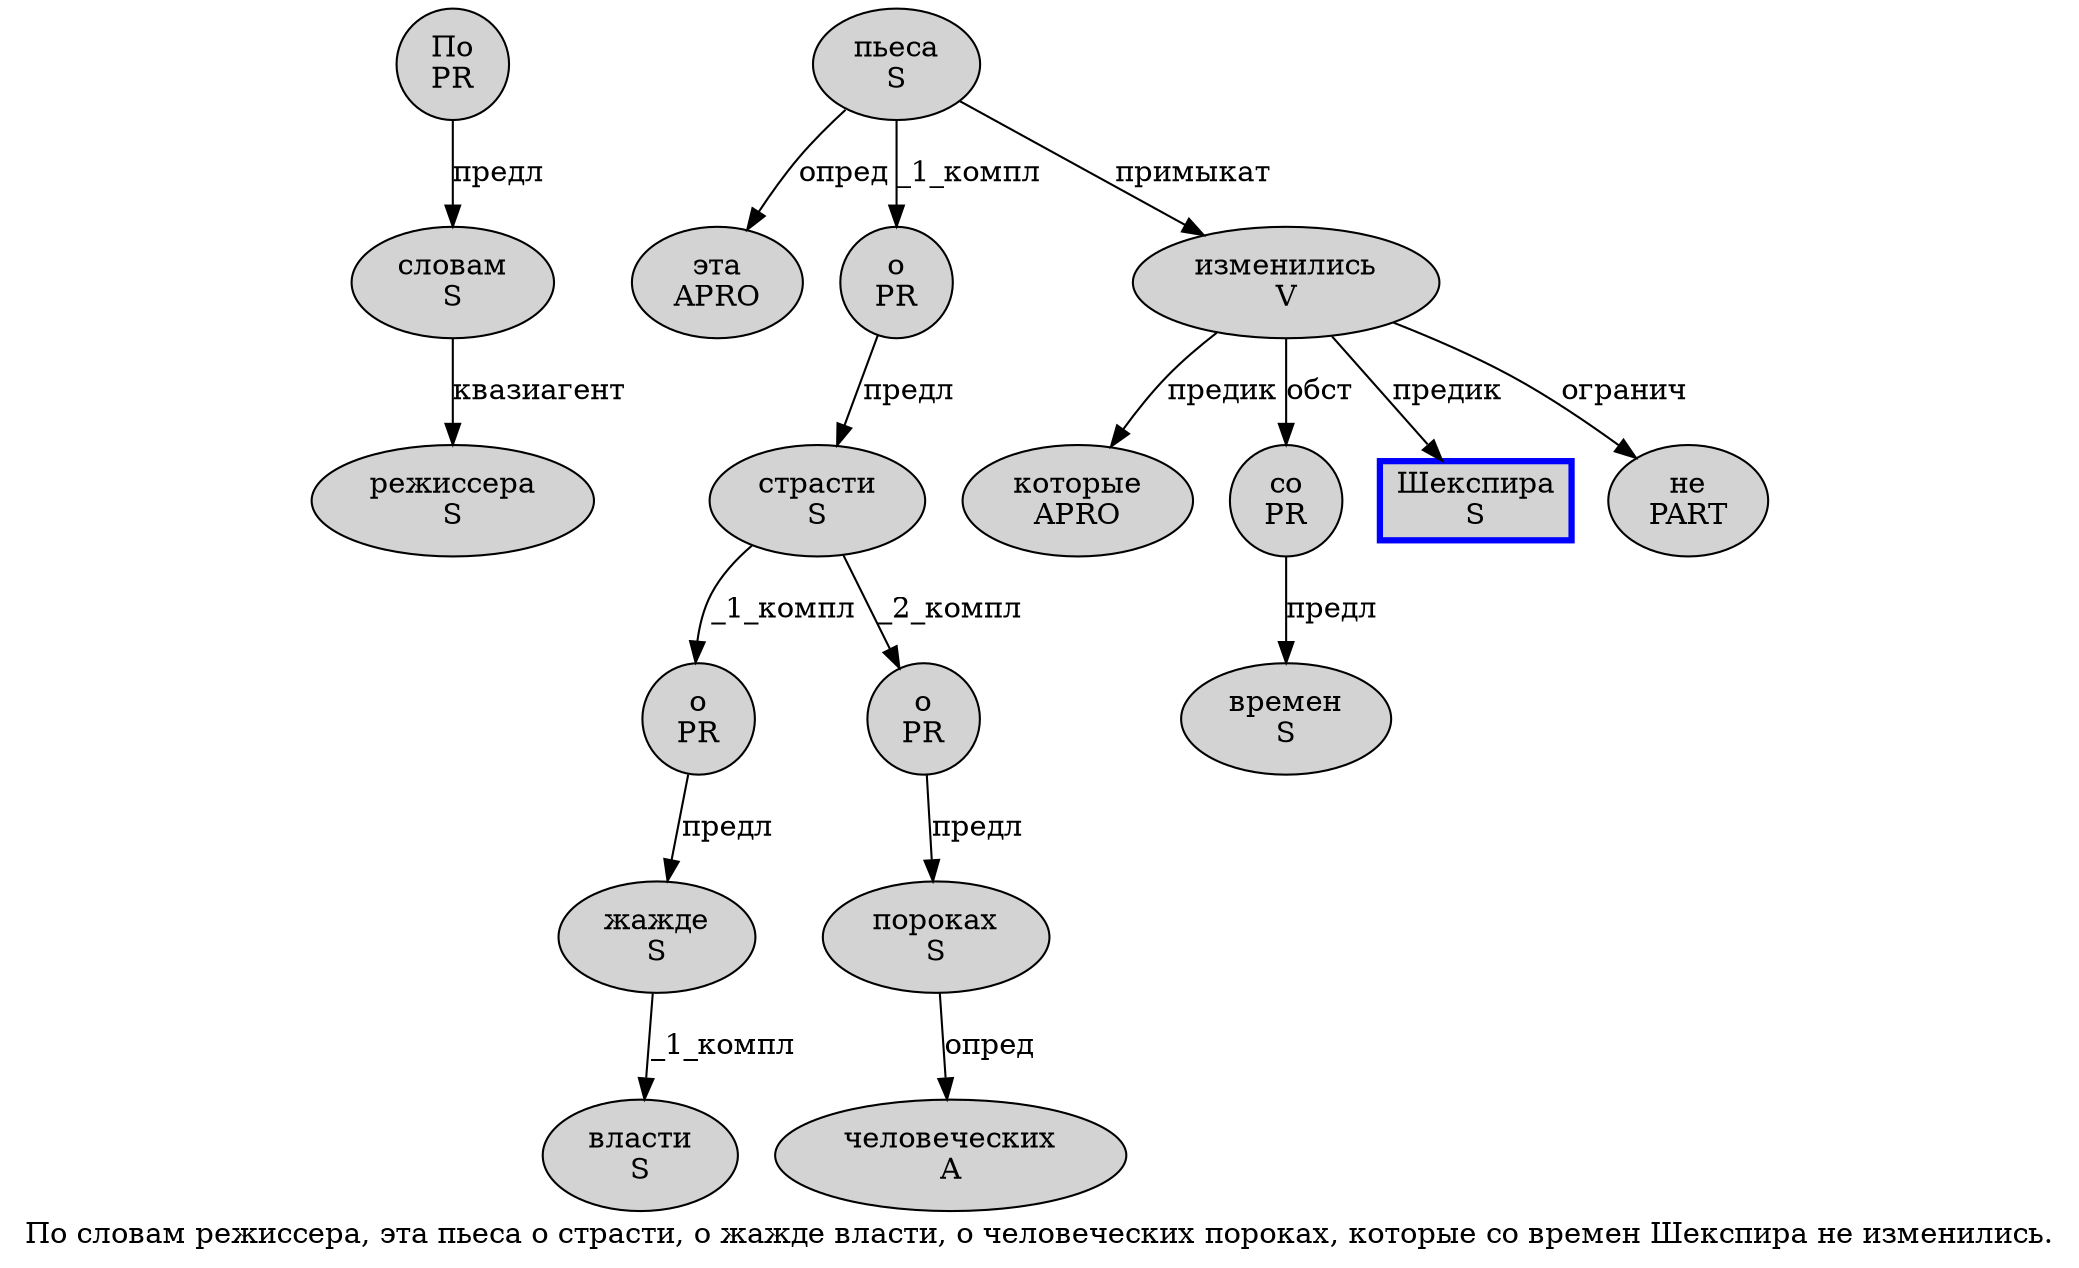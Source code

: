 digraph SENTENCE_229 {
	graph [label="По словам режиссера, эта пьеса о страсти, о жажде власти, о человеческих пороках, которые со времен Шекспира не изменились."]
	node [style=filled]
		0 [label="По
PR" color="" fillcolor=lightgray penwidth=1 shape=ellipse]
		1 [label="словам
S" color="" fillcolor=lightgray penwidth=1 shape=ellipse]
		2 [label="режиссера
S" color="" fillcolor=lightgray penwidth=1 shape=ellipse]
		4 [label="эта
APRO" color="" fillcolor=lightgray penwidth=1 shape=ellipse]
		5 [label="пьеса
S" color="" fillcolor=lightgray penwidth=1 shape=ellipse]
		6 [label="о
PR" color="" fillcolor=lightgray penwidth=1 shape=ellipse]
		7 [label="страсти
S" color="" fillcolor=lightgray penwidth=1 shape=ellipse]
		9 [label="о
PR" color="" fillcolor=lightgray penwidth=1 shape=ellipse]
		10 [label="жажде
S" color="" fillcolor=lightgray penwidth=1 shape=ellipse]
		11 [label="власти
S" color="" fillcolor=lightgray penwidth=1 shape=ellipse]
		13 [label="о
PR" color="" fillcolor=lightgray penwidth=1 shape=ellipse]
		14 [label="человеческих
A" color="" fillcolor=lightgray penwidth=1 shape=ellipse]
		15 [label="пороках
S" color="" fillcolor=lightgray penwidth=1 shape=ellipse]
		17 [label="которые
APRO" color="" fillcolor=lightgray penwidth=1 shape=ellipse]
		18 [label="со
PR" color="" fillcolor=lightgray penwidth=1 shape=ellipse]
		19 [label="времен
S" color="" fillcolor=lightgray penwidth=1 shape=ellipse]
		20 [label="Шекспира
S" color=blue fillcolor=lightgray penwidth=3 shape=box]
		21 [label="не
PART" color="" fillcolor=lightgray penwidth=1 shape=ellipse]
		22 [label="изменились
V" color="" fillcolor=lightgray penwidth=1 shape=ellipse]
			22 -> 17 [label="предик"]
			22 -> 18 [label="обст"]
			22 -> 20 [label="предик"]
			22 -> 21 [label="огранич"]
			0 -> 1 [label="предл"]
			9 -> 10 [label="предл"]
			10 -> 11 [label="_1_компл"]
			1 -> 2 [label="квазиагент"]
			6 -> 7 [label="предл"]
			13 -> 15 [label="предл"]
			7 -> 9 [label="_1_компл"]
			7 -> 13 [label="_2_компл"]
			5 -> 4 [label="опред"]
			5 -> 6 [label="_1_компл"]
			5 -> 22 [label="примыкат"]
			15 -> 14 [label="опред"]
			18 -> 19 [label="предл"]
}